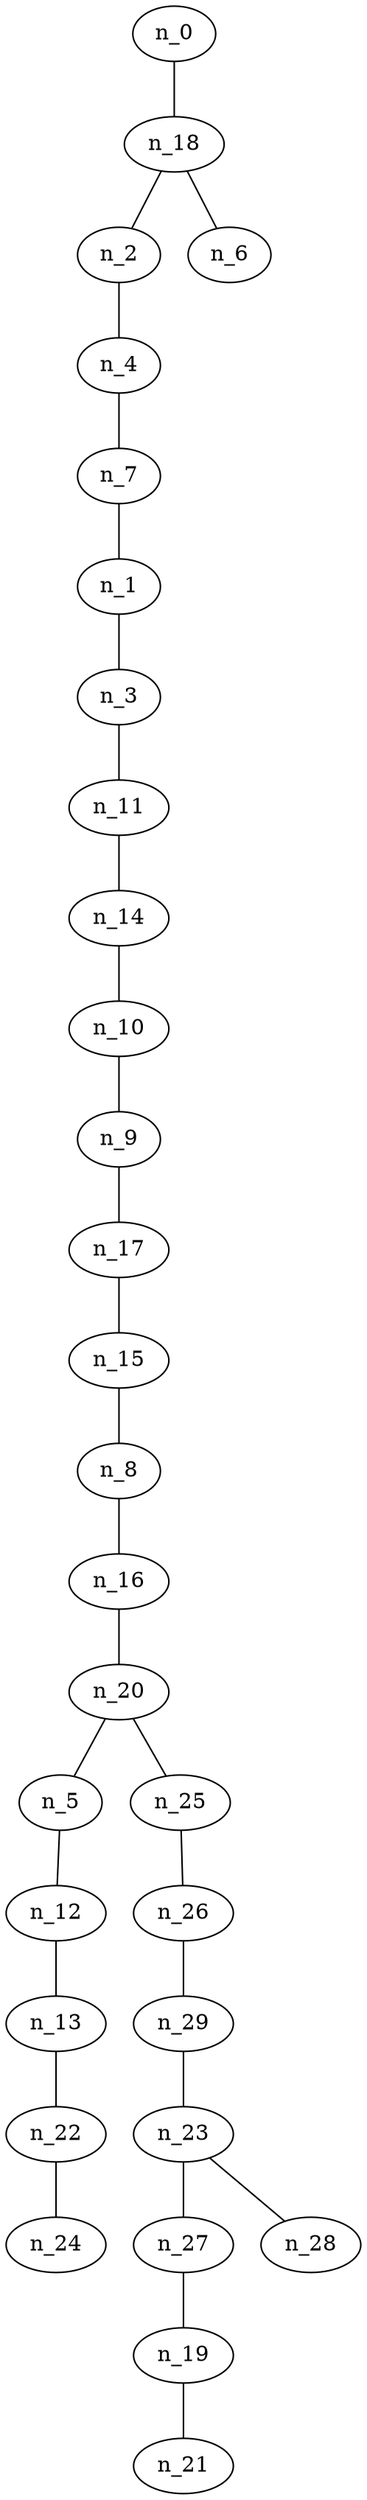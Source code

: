 graph grafoGeografico_30_30_DFS_R  {
n_0;
n_18;
n_2;
n_4;
n_7;
n_1;
n_3;
n_11;
n_14;
n_10;
n_9;
n_17;
n_15;
n_8;
n_16;
n_20;
n_5;
n_12;
n_13;
n_22;
n_24;
n_25;
n_26;
n_29;
n_23;
n_27;
n_19;
n_21;
n_28;
n_6;
n_0 -- n_18;
n_18 -- n_2;
n_2 -- n_4;
n_4 -- n_7;
n_7 -- n_1;
n_1 -- n_3;
n_3 -- n_11;
n_11 -- n_14;
n_14 -- n_10;
n_10 -- n_9;
n_9 -- n_17;
n_17 -- n_15;
n_15 -- n_8;
n_8 -- n_16;
n_16 -- n_20;
n_20 -- n_5;
n_5 -- n_12;
n_12 -- n_13;
n_13 -- n_22;
n_22 -- n_24;
n_20 -- n_25;
n_25 -- n_26;
n_26 -- n_29;
n_29 -- n_23;
n_23 -- n_27;
n_27 -- n_19;
n_19 -- n_21;
n_23 -- n_28;
n_18 -- n_6;
}